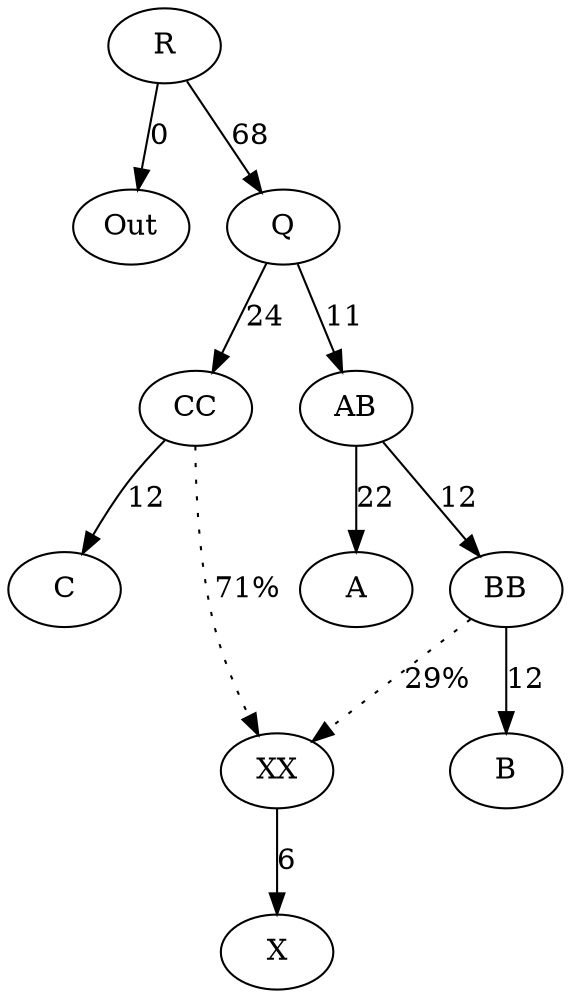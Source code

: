 digraph G { 
size = "7.5,10" ;
           O  [ label = "Out" ] ; 
           A  [ label = "A" ] ; 
           C  [ label = "C" ] ; 
           B  [ label = "B" ] ; 
           X  [ label = "X" ] ; 
R -> Q [  label = "68" ] ; 
R -> O [  label = "0" ] ; 
Q -> CC [  label = "24" ] ; 
Q -> AB [  label = "11" ] ; 
CC -> C [  label = "12" ] ; 
AB -> A [  label = "22" ] ; 
AB -> BB [  label = "12" ] ; 
BB -> B [  label = "12" ] ; 
XX -> X [  label = "6" ] ; 
BB -> XX [ style=dotted,  label = "29%" ] ; 
CC -> XX [ style=dotted,  label = "71%" ] ; 
} 
